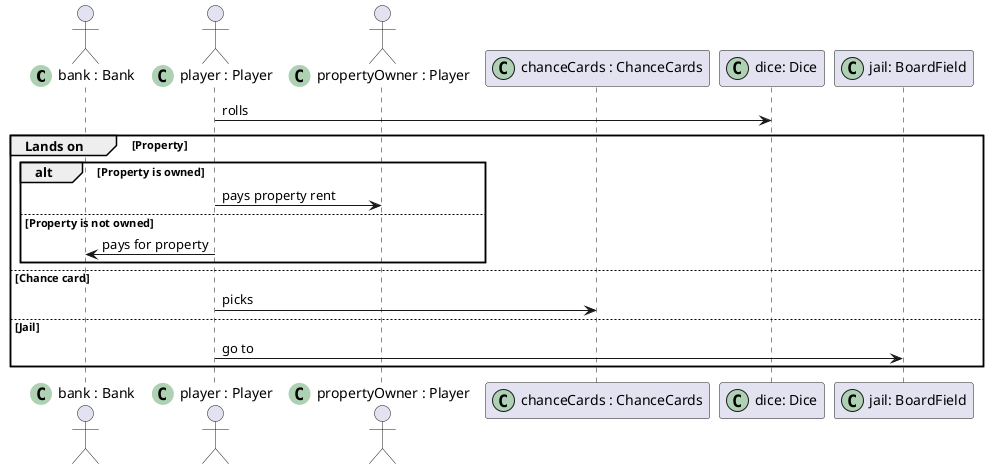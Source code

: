 @startuml system_sequence_diagram
actor "bank : Bank" <<(C,#ADD1B2)>>
actor "player : Player" <<(C,#ADD1B2)>>
actor "propertyOwner : Player" <<(C,#ADD1B2)>>
participant "chanceCards : ChanceCards" <<(C,#ADD1B2)>>
participant "dice: Dice" <<(C,#ADD1B2)>>
participant "jail: BoardField" <<(C,#ADD1B2)>>

"player : Player" -> "dice: Dice": rolls
group Lands on [Property]
    alt Property is owned
        "player : Player" -> "propertyOwner : Player": pays property rent
    else Property is not owned
        "player : Player" -> "bank : Bank": pays for property
    end
else Chance card
    "player : Player" -> "chanceCards : ChanceCards": picks
else Jail
    "player : Player" -> "jail: BoardField": go to
end
@enduml
